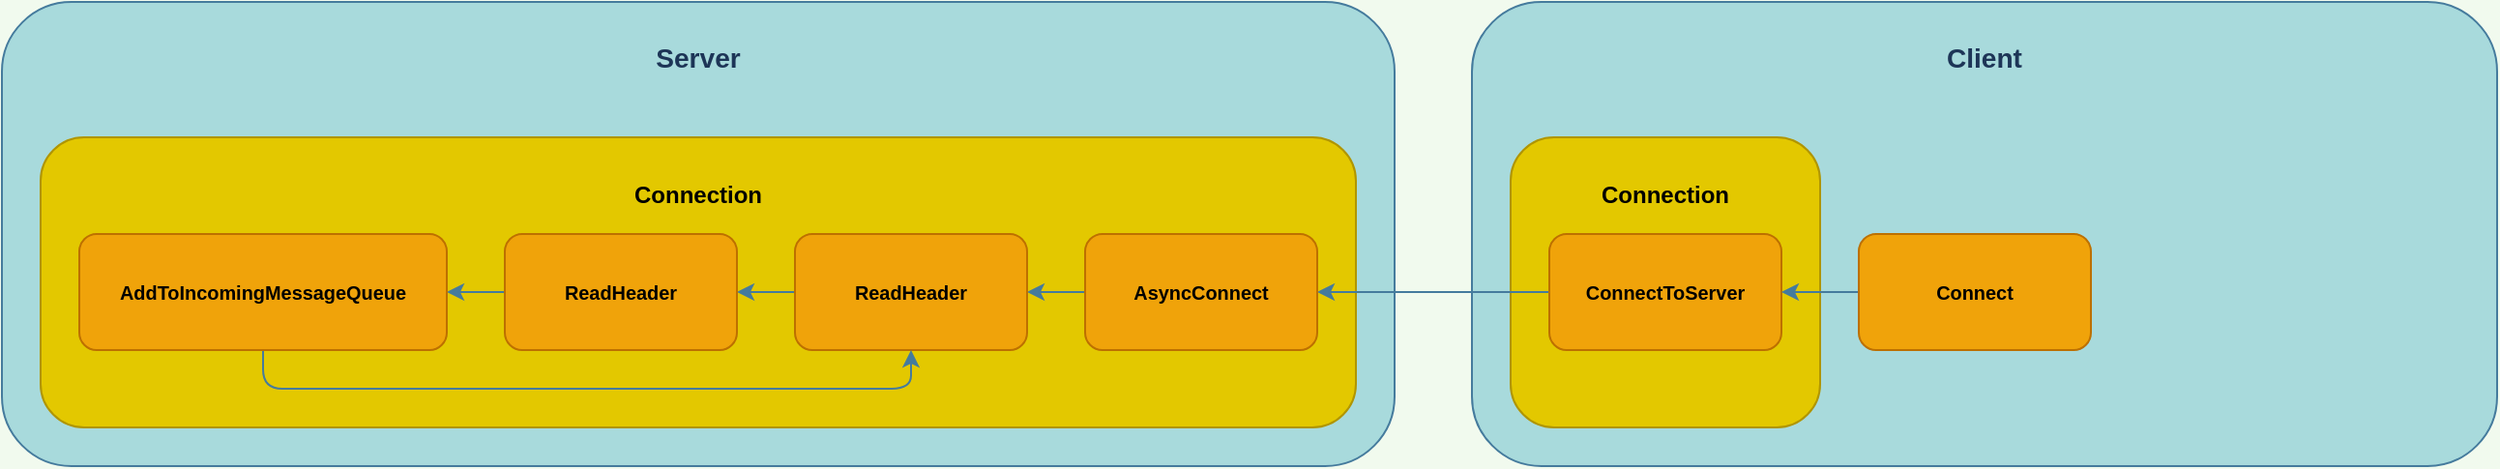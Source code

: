 <mxfile version="14.8.0" type="github">
  <diagram id="C5RBs43oDa-KdzZeNtuy" name="Page-1">
    <mxGraphModel dx="2177" dy="764" grid="1" gridSize="10" guides="1" tooltips="1" connect="1" arrows="1" fold="1" page="1" pageScale="1" pageWidth="827" pageHeight="1169" background="#F1FAEE" math="0" shadow="0">
      <root>
        <mxCell id="WIyWlLk6GJQsqaUBKTNV-0" />
        <mxCell id="WIyWlLk6GJQsqaUBKTNV-1" parent="WIyWlLk6GJQsqaUBKTNV-0" />
        <mxCell id="q2CKBH_PVFLBW5JlhvIC-4" value="Classes 1" parent="WIyWlLk6GJQsqaUBKTNV-0" />
        <mxCell id="q2CKBH_PVFLBW5JlhvIC-1" value="&lt;h3&gt;Server&lt;/h3&gt;" style="whiteSpace=wrap;html=1;fontColor=#1D3557;strokeColor=#457B9D;fillColor=#A8DADC;verticalAlign=top;rounded=1;" vertex="1" parent="q2CKBH_PVFLBW5JlhvIC-4">
          <mxGeometry x="-140" y="40" width="720" height="240" as="geometry" />
        </mxCell>
        <mxCell id="q2CKBH_PVFLBW5JlhvIC-2" value="&lt;div align=&quot;center&quot;&gt;&lt;h3&gt;Client&lt;/h3&gt;&lt;/div&gt;" style="whiteSpace=wrap;html=1;fontColor=#1D3557;strokeColor=#457B9D;fillColor=#A8DADC;align=center;verticalAlign=top;rounded=1;" vertex="1" parent="q2CKBH_PVFLBW5JlhvIC-4">
          <mxGeometry x="620" y="40" width="530" height="240" as="geometry" />
        </mxCell>
        <mxCell id="q2CKBH_PVFLBW5JlhvIC-7" value="Classes 2" parent="WIyWlLk6GJQsqaUBKTNV-0" />
        <mxCell id="q2CKBH_PVFLBW5JlhvIC-3" value="&lt;div&gt;&lt;h4&gt;Connection&lt;/h4&gt;&lt;/div&gt;" style="whiteSpace=wrap;html=1;align=center;verticalAlign=top;rounded=1;fillColor=#e3c800;strokeColor=#B09500;fontColor=#000000;" vertex="1" parent="q2CKBH_PVFLBW5JlhvIC-7">
          <mxGeometry x="640" y="110" width="160" height="150" as="geometry" />
        </mxCell>
        <mxCell id="q2CKBH_PVFLBW5JlhvIC-6" value="&lt;div&gt;&lt;h4&gt;Connection&lt;/h4&gt;&lt;/div&gt;" style="whiteSpace=wrap;html=1;verticalAlign=top;rounded=1;fillColor=#e3c800;strokeColor=#B09500;fontColor=#000000;" vertex="1" parent="q2CKBH_PVFLBW5JlhvIC-7">
          <mxGeometry x="-120" y="110" width="680" height="150" as="geometry" />
        </mxCell>
        <mxCell id="q2CKBH_PVFLBW5JlhvIC-5" value="Functions" parent="WIyWlLk6GJQsqaUBKTNV-0" />
        <mxCell id="q2CKBH_PVFLBW5JlhvIC-11" style="edgeStyle=orthogonalEdgeStyle;orthogonalLoop=1;jettySize=auto;html=1;fontColor=#1D3557;strokeColor=#457B9D;fillColor=#A8DADC;" edge="1" parent="q2CKBH_PVFLBW5JlhvIC-5" source="q2CKBH_PVFLBW5JlhvIC-8" target="q2CKBH_PVFLBW5JlhvIC-10">
          <mxGeometry relative="1" as="geometry" />
        </mxCell>
        <mxCell id="q2CKBH_PVFLBW5JlhvIC-8" value="&lt;h5&gt;ConnectToServer&lt;/h5&gt;" style="whiteSpace=wrap;html=1;strokeColor=#BD7000;fillColor=#f0a30a;rounded=1;fontColor=#000000;" vertex="1" parent="q2CKBH_PVFLBW5JlhvIC-5">
          <mxGeometry x="660" y="160" width="120" height="60" as="geometry" />
        </mxCell>
        <mxCell id="q2CKBH_PVFLBW5JlhvIC-13" style="edgeStyle=orthogonalEdgeStyle;orthogonalLoop=1;jettySize=auto;html=1;exitX=0;exitY=0.5;exitDx=0;exitDy=0;fontColor=#1D3557;strokeColor=#457B9D;fillColor=#A8DADC;" edge="1" parent="q2CKBH_PVFLBW5JlhvIC-5" source="q2CKBH_PVFLBW5JlhvIC-10" target="q2CKBH_PVFLBW5JlhvIC-12">
          <mxGeometry relative="1" as="geometry" />
        </mxCell>
        <mxCell id="q2CKBH_PVFLBW5JlhvIC-10" value="&lt;div&gt;&lt;h5&gt;AsyncConnect&lt;/h5&gt;&lt;/div&gt;" style="whiteSpace=wrap;html=1;strokeColor=#BD7000;fillColor=#f0a30a;rounded=1;fontColor=#000000;" vertex="1" parent="q2CKBH_PVFLBW5JlhvIC-5">
          <mxGeometry x="420" y="160" width="120" height="60" as="geometry" />
        </mxCell>
        <mxCell id="q2CKBH_PVFLBW5JlhvIC-15" style="edgeStyle=orthogonalEdgeStyle;orthogonalLoop=1;jettySize=auto;html=1;exitX=0;exitY=0.5;exitDx=0;exitDy=0;fontColor=#1D3557;strokeColor=#457B9D;fillColor=#A8DADC;" edge="1" parent="q2CKBH_PVFLBW5JlhvIC-5" source="q2CKBH_PVFLBW5JlhvIC-12" target="q2CKBH_PVFLBW5JlhvIC-14">
          <mxGeometry relative="1" as="geometry" />
        </mxCell>
        <mxCell id="q2CKBH_PVFLBW5JlhvIC-12" value="&lt;h5&gt;ReadHeader&lt;/h5&gt;" style="whiteSpace=wrap;html=1;strokeColor=#BD7000;fillColor=#f0a30a;rounded=1;fontColor=#000000;" vertex="1" parent="q2CKBH_PVFLBW5JlhvIC-5">
          <mxGeometry x="270" y="160" width="120" height="60" as="geometry" />
        </mxCell>
        <mxCell id="q2CKBH_PVFLBW5JlhvIC-17" style="edgeStyle=orthogonalEdgeStyle;orthogonalLoop=1;jettySize=auto;html=1;exitX=0;exitY=0.5;exitDx=0;exitDy=0;fontColor=#1D3557;strokeColor=#457B9D;fillColor=#A8DADC;" edge="1" parent="q2CKBH_PVFLBW5JlhvIC-5" source="q2CKBH_PVFLBW5JlhvIC-14" target="q2CKBH_PVFLBW5JlhvIC-16">
          <mxGeometry relative="1" as="geometry" />
        </mxCell>
        <mxCell id="q2CKBH_PVFLBW5JlhvIC-14" value="&lt;h5&gt;ReadHeader&lt;/h5&gt;" style="whiteSpace=wrap;html=1;strokeColor=#BD7000;fillColor=#f0a30a;rounded=1;fontColor=#000000;" vertex="1" parent="q2CKBH_PVFLBW5JlhvIC-5">
          <mxGeometry x="120" y="160" width="120" height="60" as="geometry" />
        </mxCell>
        <mxCell id="q2CKBH_PVFLBW5JlhvIC-18" style="edgeStyle=orthogonalEdgeStyle;orthogonalLoop=1;jettySize=auto;html=1;exitX=0.5;exitY=1;exitDx=0;exitDy=0;entryX=0.5;entryY=1;entryDx=0;entryDy=0;fontColor=#1D3557;strokeColor=#457B9D;fillColor=#A8DADC;" edge="1" parent="q2CKBH_PVFLBW5JlhvIC-5" source="q2CKBH_PVFLBW5JlhvIC-16" target="q2CKBH_PVFLBW5JlhvIC-12">
          <mxGeometry relative="1" as="geometry">
            <Array as="points">
              <mxPoint x="-5" y="240" />
              <mxPoint x="330" y="240" />
            </Array>
          </mxGeometry>
        </mxCell>
        <mxCell id="q2CKBH_PVFLBW5JlhvIC-16" value="&lt;h5&gt;AddToIncomingMessageQueue&lt;/h5&gt;" style="whiteSpace=wrap;html=1;strokeColor=#BD7000;fillColor=#f0a30a;rounded=1;fontColor=#000000;" vertex="1" parent="q2CKBH_PVFLBW5JlhvIC-5">
          <mxGeometry x="-100" y="160" width="190" height="60" as="geometry" />
        </mxCell>
        <mxCell id="q2CKBH_PVFLBW5JlhvIC-20" style="edgeStyle=orthogonalEdgeStyle;rounded=1;orthogonalLoop=1;jettySize=auto;html=1;exitX=0;exitY=0.5;exitDx=0;exitDy=0;fontColor=#1D3557;strokeColor=#457B9D;fillColor=#A8DADC;" edge="1" parent="q2CKBH_PVFLBW5JlhvIC-5" source="q2CKBH_PVFLBW5JlhvIC-19" target="q2CKBH_PVFLBW5JlhvIC-8">
          <mxGeometry relative="1" as="geometry" />
        </mxCell>
        <mxCell id="q2CKBH_PVFLBW5JlhvIC-19" value="&lt;h5&gt;Connect&lt;/h5&gt;" style="whiteSpace=wrap;html=1;strokeColor=#BD7000;fillColor=#f0a30a;rounded=1;fontColor=#000000;" vertex="1" parent="q2CKBH_PVFLBW5JlhvIC-5">
          <mxGeometry x="820" y="160" width="120" height="60" as="geometry" />
        </mxCell>
      </root>
    </mxGraphModel>
  </diagram>
</mxfile>
